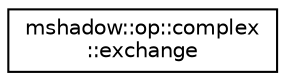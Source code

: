 digraph "Graphical Class Hierarchy"
{
 // LATEX_PDF_SIZE
  edge [fontname="Helvetica",fontsize="10",labelfontname="Helvetica",labelfontsize="10"];
  node [fontname="Helvetica",fontsize="10",shape=record];
  rankdir="LR";
  Node0 [label="mshadow::op::complex\l::exchange",height=0.2,width=0.4,color="black", fillcolor="white", style="filled",URL="$structmshadow_1_1op_1_1complex_1_1exchange.html",tooltip=" "];
}
